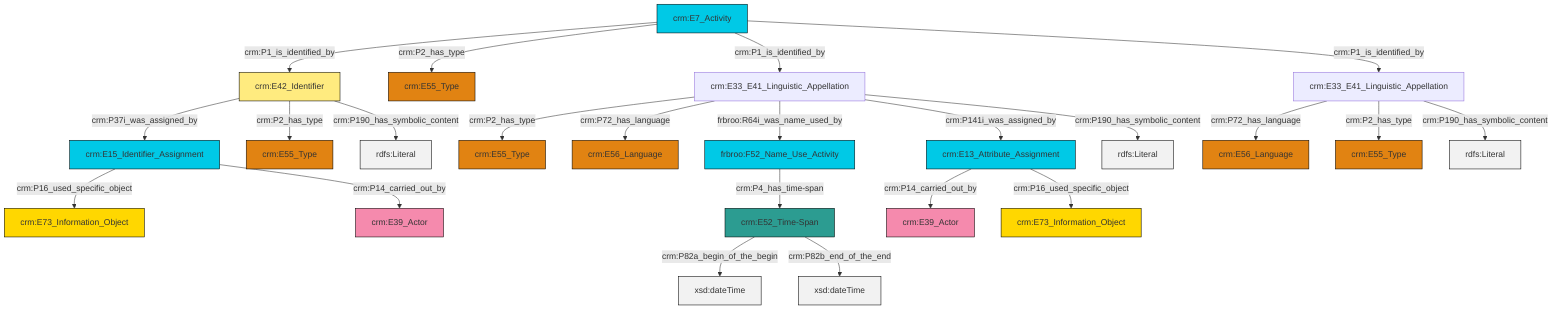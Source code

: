 graph TD
classDef Literal fill:#f2f2f2,stroke:#000000;
classDef CRM_Entity fill:#FFFFFF,stroke:#000000;
classDef Temporal_Entity fill:#00C9E6, stroke:#000000;
classDef Type fill:#E18312, stroke:#000000;
classDef Time-Span fill:#2C9C91, stroke:#000000;
classDef Appellation fill:#FFEB7F, stroke:#000000;
classDef Place fill:#008836, stroke:#000000;
classDef Persistent_Item fill:#B266B2, stroke:#000000;
classDef Conceptual_Object fill:#FFD700, stroke:#000000;
classDef Physical_Thing fill:#D2B48C, stroke:#000000;
classDef Actor fill:#f58aad, stroke:#000000;
classDef PC_Classes fill:#4ce600, stroke:#000000;
classDef Multi fill:#cccccc,stroke:#000000;

0["crm:E15_Identifier_Assignment"]:::Temporal_Entity -->|crm:P16_used_specific_object| 1["crm:E73_Information_Object"]:::Conceptual_Object
18["crm:E13_Attribute_Assignment"]:::Temporal_Entity -->|crm:P14_carried_out_by| 14["crm:E39_Actor"]:::Actor
18["crm:E13_Attribute_Assignment"]:::Temporal_Entity -->|crm:P16_used_specific_object| 8["crm:E73_Information_Object"]:::Conceptual_Object
2["crm:E33_E41_Linguistic_Appellation"]:::Default -->|crm:P2_has_type| 10["crm:E55_Type"]:::Type
19["crm:E42_Identifier"]:::Appellation -->|crm:P37i_was_assigned_by| 0["crm:E15_Identifier_Assignment"]:::Temporal_Entity
20["crm:E7_Activity"]:::Temporal_Entity -->|crm:P1_is_identified_by| 19["crm:E42_Identifier"]:::Appellation
19["crm:E42_Identifier"]:::Appellation -->|crm:P2_has_type| 6["crm:E55_Type"]:::Type
23["crm:E52_Time-Span"]:::Time-Span -->|crm:P82a_begin_of_the_begin| 24[xsd:dateTime]:::Literal
23["crm:E52_Time-Span"]:::Time-Span -->|crm:P82b_end_of_the_end| 25[xsd:dateTime]:::Literal
2["crm:E33_E41_Linguistic_Appellation"]:::Default -->|crm:P72_has_language| 16["crm:E56_Language"]:::Type
2["crm:E33_E41_Linguistic_Appellation"]:::Default -->|frbroo:R64i_was_name_used_by| 4["frbroo:F52_Name_Use_Activity"]:::Temporal_Entity
2["crm:E33_E41_Linguistic_Appellation"]:::Default -->|crm:P141i_was_assigned_by| 18["crm:E13_Attribute_Assignment"]:::Temporal_Entity
20["crm:E7_Activity"]:::Temporal_Entity -->|crm:P2_has_type| 27["crm:E55_Type"]:::Type
28["crm:E33_E41_Linguistic_Appellation"]:::Default -->|crm:P72_has_language| 29["crm:E56_Language"]:::Type
20["crm:E7_Activity"]:::Temporal_Entity -->|crm:P1_is_identified_by| 2["crm:E33_E41_Linguistic_Appellation"]:::Default
28["crm:E33_E41_Linguistic_Appellation"]:::Default -->|crm:P2_has_type| 32["crm:E55_Type"]:::Type
20["crm:E7_Activity"]:::Temporal_Entity -->|crm:P1_is_identified_by| 28["crm:E33_E41_Linguistic_Appellation"]:::Default
2["crm:E33_E41_Linguistic_Appellation"]:::Default -->|crm:P190_has_symbolic_content| 36[rdfs:Literal]:::Literal
4["frbroo:F52_Name_Use_Activity"]:::Temporal_Entity -->|crm:P4_has_time-span| 23["crm:E52_Time-Span"]:::Time-Span
19["crm:E42_Identifier"]:::Appellation -->|crm:P190_has_symbolic_content| 37[rdfs:Literal]:::Literal
28["crm:E33_E41_Linguistic_Appellation"]:::Default -->|crm:P190_has_symbolic_content| 39[rdfs:Literal]:::Literal
0["crm:E15_Identifier_Assignment"]:::Temporal_Entity -->|crm:P14_carried_out_by| 12["crm:E39_Actor"]:::Actor